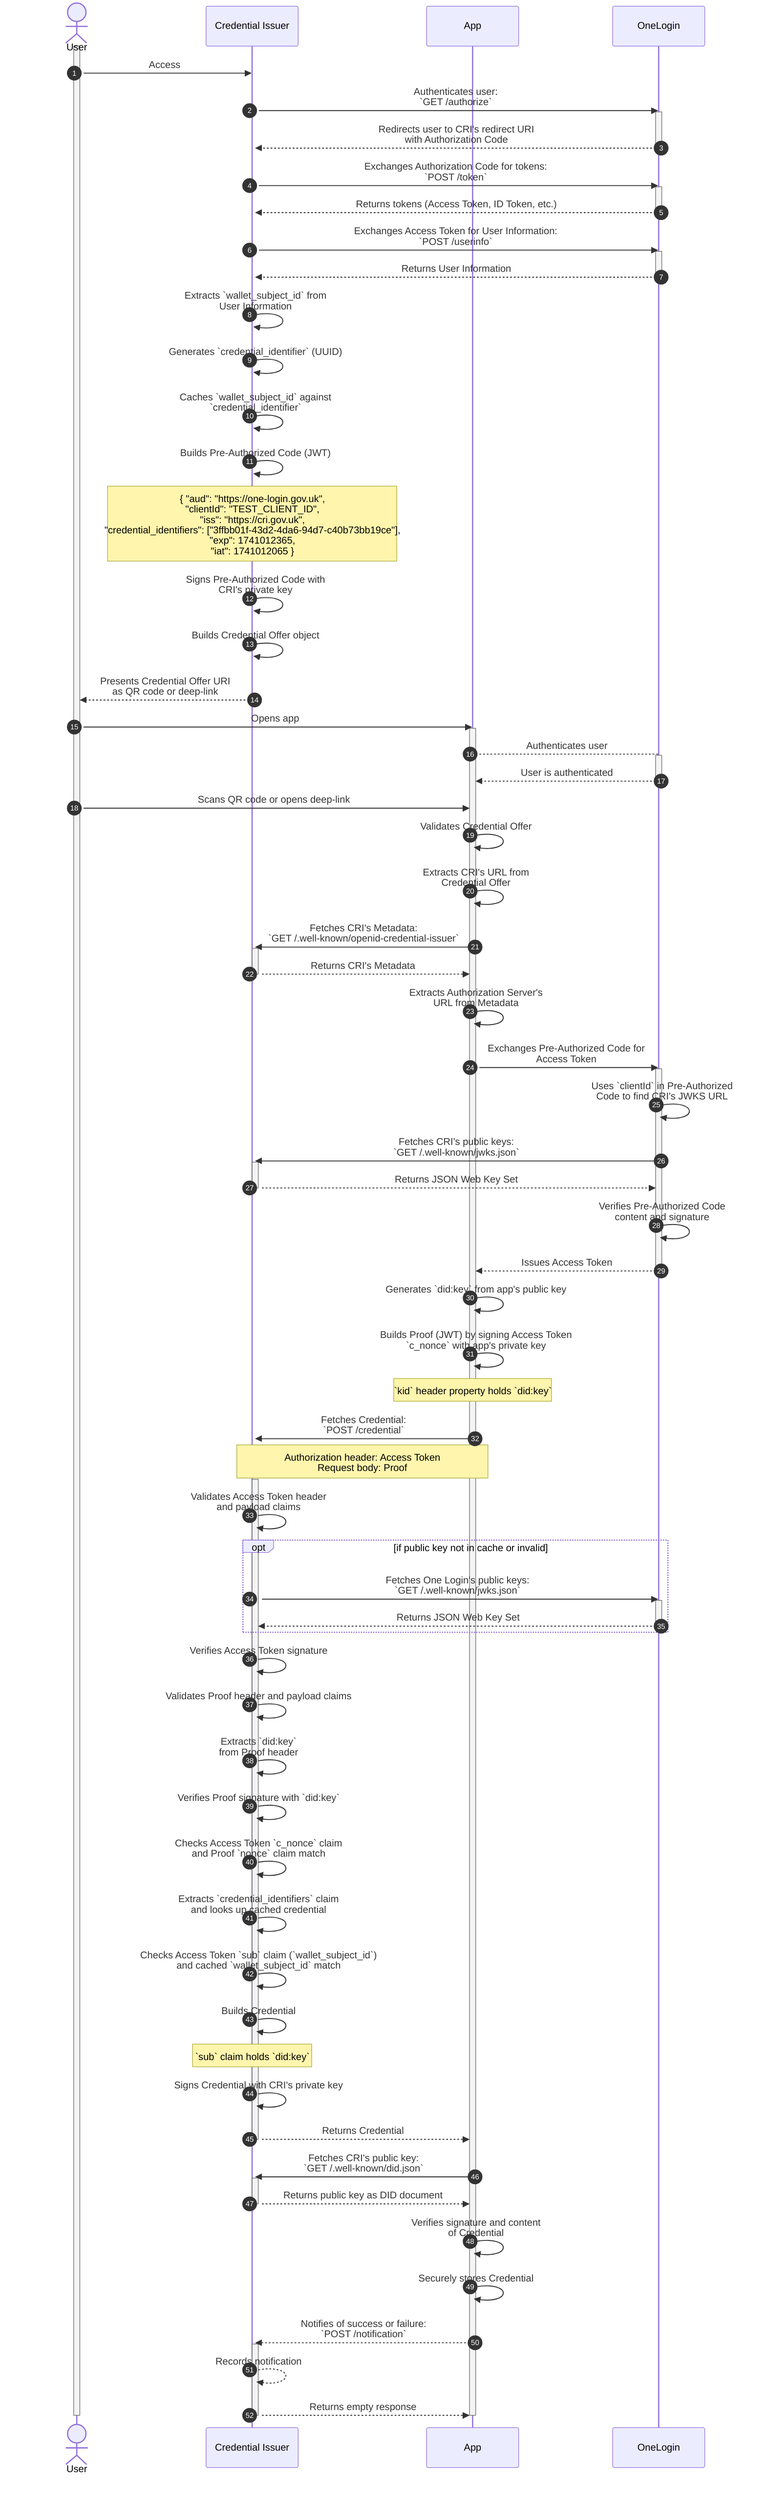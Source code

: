 sequenceDiagram
    autonumber
    actor User as User
    participant CRI as Credential Issuer
    participant App as App
    participant OneLogin as OneLogin
    activate User
    User->>CRI: Access
    activate CRI
    CRI->>OneLogin: Authenticates user:<br> `GET /authorize`
    activate OneLogin
    OneLogin-->>CRI: Redirects user to CRI's redirect URI<br> with Authorization Code
    deactivate OneLogin
    CRI->>OneLogin: Exchanges Authorization Code for tokens:<br> `POST /token`
    activate OneLogin
    OneLogin-->>CRI: Returns tokens (Access Token, ID Token, etc.)
    deactivate OneLogin
    CRI->>OneLogin: Exchanges Access Token for User Information:<br>`POST /userinfo`
    activate OneLogin
    OneLogin-->>CRI: Returns User Information
    deactivate OneLogin
    CRI->>CRI: Extracts `wallet_subject_id` from<br> User Information
    CRI->>CRI: Generates `credential_identifier` (UUID)
    CRI->>CRI: Caches `wallet_subject_id` against<br> `credential_identifier`
    CRI->>CRI: Builds Pre-Authorized Code (JWT)
    note over CRI: { "aud": "https://one-login.gov.uk",<br> "clientId": "TEST_CLIENT_ID",<br> "iss": "https://cri.gov.uk",<br> "credential_identifiers": ["3ffbb01f-43d2-4da6-94d7-c40b73bb19ce"],<br> "exp": 1741012365, <br>"iat": 1741012065 }
    CRI->>CRI: Signs Pre-Authorized Code with<br> CRI's private key
    CRI->>CRI: Builds Credential Offer object
    CRI-->>User: Presents Credential Offer URI<br> as QR code or deep-link
    User->>App: Opens app
    activate App
    App-->OneLogin: Authenticates user
    activate OneLogin
    OneLogin-->>App: User is authenticated
    deactivate OneLogin
    User->>App: Scans QR code or opens deep-link
    App->>App: Validates Credential Offer
    App->>App: Extracts CRI's URL from<br> Credential Offer
    App->>CRI: Fetches CRI's Metadata:<br> `GET /.well-known/openid-credential-issuer`
    activate CRI
    CRI-->>App: Returns CRI's Metadata
    deactivate CRI
    App->>App: Extracts Authorization Server's<br> URL from Metadata
    App->>OneLogin: Exchanges Pre-Authorized Code for<br> Access Token
    activate OneLogin
    OneLogin->>OneLogin: Uses `clientId` in  Pre-Authorized<br> Code to find CRI's JWKS URL
    OneLogin->>CRI: Fetches CRI's public keys:<br> `GET /.well-known/jwks.json`
    activate CRI
    CRI-->>OneLogin: Returns JSON Web Key Set
    deactivate CRI
    OneLogin->>OneLogin: Verifies Pre-Authorized Code<br> content and signature
    OneLogin-->>App: Issues Access Token
    deactivate OneLogin
    App->>App: Generates `did:key` from app's public key
    App->>App: Builds Proof (JWT) by signing Access Token<br> `c_nonce` with app's private key
    note over App: `kid` header property holds `did:key`
    App->>CRI: Fetches Credential:<br> `POST /credential`
    Note over App,CRI: Authorization header: Access Token<br>Request body: Proof
    activate CRI
    CRI->>CRI: Validates Access Token header<br> and payload claims
    opt if public key not in cache or invalid
        CRI->>OneLogin: Fetches One Login's public keys:<br> `GET /.well-known/jwks.json`
        activate OneLogin
        OneLogin-->>CRI: Returns JSON Web Key Set
        deactivate OneLogin
    end
    CRI->>CRI: Verifies Access Token signature
    CRI->>CRI: Validates Proof header and payload claims
    CRI->>CRI: Extracts `did:key`<br> from Proof header
    CRI->>CRI: Verifies Proof signature with `did:key`
    CRI->>CRI: Checks Access Token `c_nonce` claim<br> and Proof `nonce` claim match
    CRI->>CRI: Extracts `credential_identifiers` claim<br> and looks up cached credential
    CRI->>CRI: Checks Access Token `sub` claim (`wallet_subject_id`)<br> and cached `wallet_subject_id` match
    CRI->>CRI: Builds Credential
    note over CRI: `sub` claim holds `did:key`
    CRI->>CRI: Signs Credential with CRI's private key
    CRI-->>App: Returns Credential
    deactivate CRI
    App->>CRI: Fetches CRI's public key:<br> `GET /.well-known/did.json`
    activate CRI
    CRI-->>App: Returns public key as DID document
    deactivate CRI
    App->>App: Verifies signature and content<br> of Credential
    App->>App: Securely stores Credential
    App-->>CRI: Notifies of success or failure:<br>`POST /notification`
    activate CRI
    CRI-->>CRI: Records notification
    CRI-->>App: Returns empty response
    deactivate CRI
    deactivate App
    deactivate User
